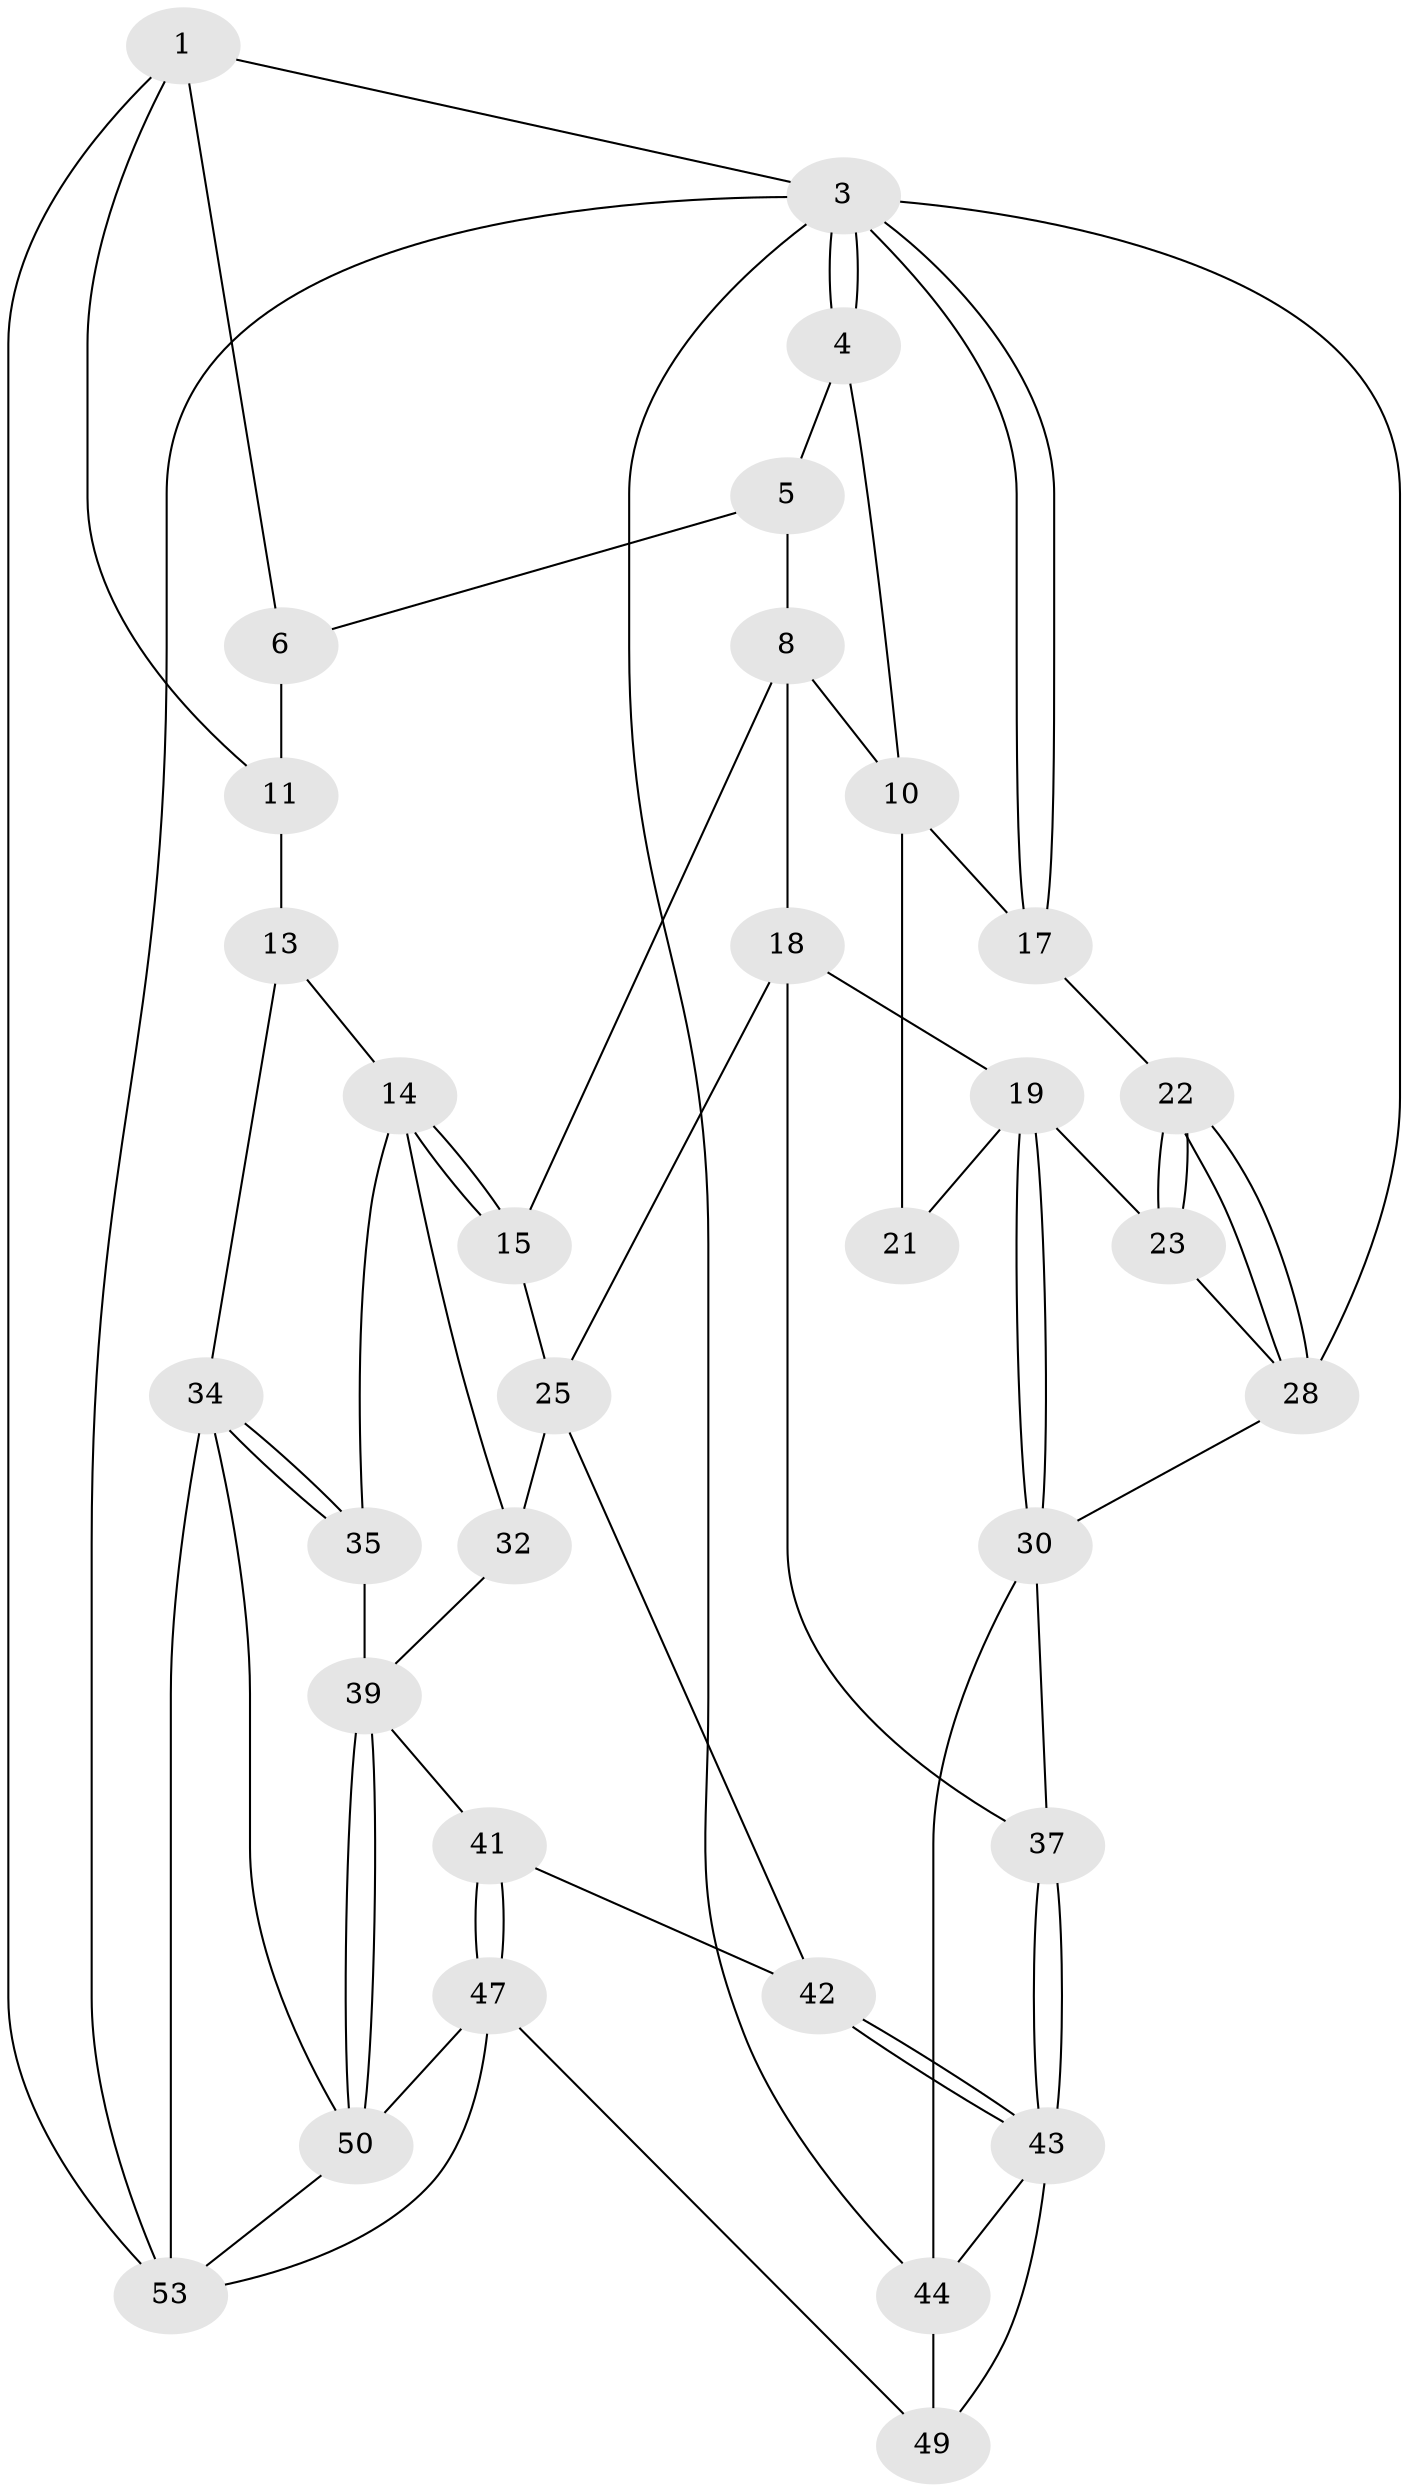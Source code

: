 // original degree distribution, {3: 0.05555555555555555, 5: 0.46296296296296297, 6: 0.24074074074074073, 4: 0.24074074074074073}
// Generated by graph-tools (version 1.1) at 2025/42/03/06/25 10:42:32]
// undirected, 33 vertices, 70 edges
graph export_dot {
graph [start="1"]
  node [color=gray90,style=filled];
  1 [pos="+0.9356590090552768+0",super="+2"];
  3 [pos="+0+0",super="+36"];
  4 [pos="+0.2347497689970328+0.03131113891096067"];
  5 [pos="+0.48475391159436776+0.016327361919600766",super="+7"];
  6 [pos="+0.8326551917055345+0.16106642819408343"];
  8 [pos="+0.49827823033318236+0.4172611544603726",super="+9"];
  10 [pos="+0.26709963704109013+0.23976233076262551",super="+16"];
  11 [pos="+1+0.4979444979723453",super="+12"];
  13 [pos="+0.7748018539096772+0.4953233742064268",super="+33"];
  14 [pos="+0.7632861350961503+0.5010724938054989",super="+31"];
  15 [pos="+0.6067554262845415+0.46622375670706523"];
  17 [pos="+0+0.31889519640902425"];
  18 [pos="+0.36856818444196343+0.5626708017212718",super="+27"];
  19 [pos="+0.26136421161090684+0.6047950332225797",super="+20"];
  21 [pos="+0.10858934214848824+0.4326451018944479"];
  22 [pos="+0+0.46841219288428815"];
  23 [pos="+0.05823147637381719+0.4575087360413492",super="+24"];
  25 [pos="+0.5914120375575124+0.622988182744619",super="+26"];
  28 [pos="+0+0.7485970593015523",super="+29"];
  30 [pos="+0.17349103039543573+0.7237217242995917",super="+38"];
  32 [pos="+0.6901102266303628+0.6981132184799868"];
  34 [pos="+1+0.7555640751548848",super="+52"];
  35 [pos="+0.8451843737328194+0.7209463790944087"];
  37 [pos="+0.3692336201426033+0.8393774025831156"];
  39 [pos="+0.7465684984716886+0.8319509780477198",super="+40"];
  41 [pos="+0.6013711311347689+0.7696676808734416"];
  42 [pos="+0.5692557334140705+0.7638681553895391"];
  43 [pos="+0.37103511703907494+1",super="+46"];
  44 [pos="+0.1816462287903003+0.785670469819484",super="+45"];
  47 [pos="+0.6049277381710797+1",super="+48"];
  49 [pos="+0.37027686704497004+1"];
  50 [pos="+0.7484215169644083+0.8354748083518153",super="+51"];
  53 [pos="+1+1",super="+54"];
  1 -- 6;
  1 -- 3;
  1 -- 11;
  1 -- 53;
  3 -- 4;
  3 -- 4;
  3 -- 17;
  3 -- 17;
  3 -- 28;
  3 -- 53;
  3 -- 44;
  4 -- 5;
  4 -- 10;
  5 -- 8;
  5 -- 6;
  6 -- 11;
  8 -- 15;
  8 -- 10;
  8 -- 18;
  10 -- 17;
  10 -- 21;
  11 -- 13 [weight=2];
  13 -- 14;
  13 -- 34;
  14 -- 15;
  14 -- 15;
  14 -- 32;
  14 -- 35;
  15 -- 25;
  17 -- 22;
  18 -- 19;
  18 -- 37;
  18 -- 25;
  19 -- 30;
  19 -- 30;
  19 -- 21;
  19 -- 23;
  22 -- 23;
  22 -- 23;
  22 -- 28;
  22 -- 28;
  23 -- 28;
  25 -- 32;
  25 -- 42;
  28 -- 30;
  30 -- 44;
  30 -- 37;
  32 -- 39;
  34 -- 35;
  34 -- 35;
  34 -- 50;
  34 -- 53;
  35 -- 39;
  37 -- 43;
  37 -- 43;
  39 -- 50;
  39 -- 50;
  39 -- 41;
  41 -- 42;
  41 -- 47;
  41 -- 47;
  42 -- 43;
  42 -- 43;
  43 -- 49;
  43 -- 44;
  44 -- 49;
  47 -- 49;
  47 -- 53;
  47 -- 50;
  50 -- 53;
}
